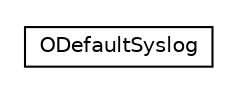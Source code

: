 #!/usr/local/bin/dot
#
# Class diagram 
# Generated by UMLGraph version R5_6-24-gf6e263 (http://www.umlgraph.org/)
#

digraph G {
	edge [fontname="Helvetica",fontsize=10,labelfontname="Helvetica",labelfontsize=10];
	node [fontname="Helvetica",fontsize=10,shape=plaintext];
	nodesep=0.25;
	ranksep=0.5;
	// com.orientechnologies.security.syslog.ODefaultSyslog
	c611173 [label=<<table title="com.orientechnologies.security.syslog.ODefaultSyslog" border="0" cellborder="1" cellspacing="0" cellpadding="2" port="p" href="./ODefaultSyslog.html">
		<tr><td><table border="0" cellspacing="0" cellpadding="1">
<tr><td align="center" balign="center"> ODefaultSyslog </td></tr>
		</table></td></tr>
		</table>>, URL="./ODefaultSyslog.html", fontname="Helvetica", fontcolor="black", fontsize=10.0];
}

